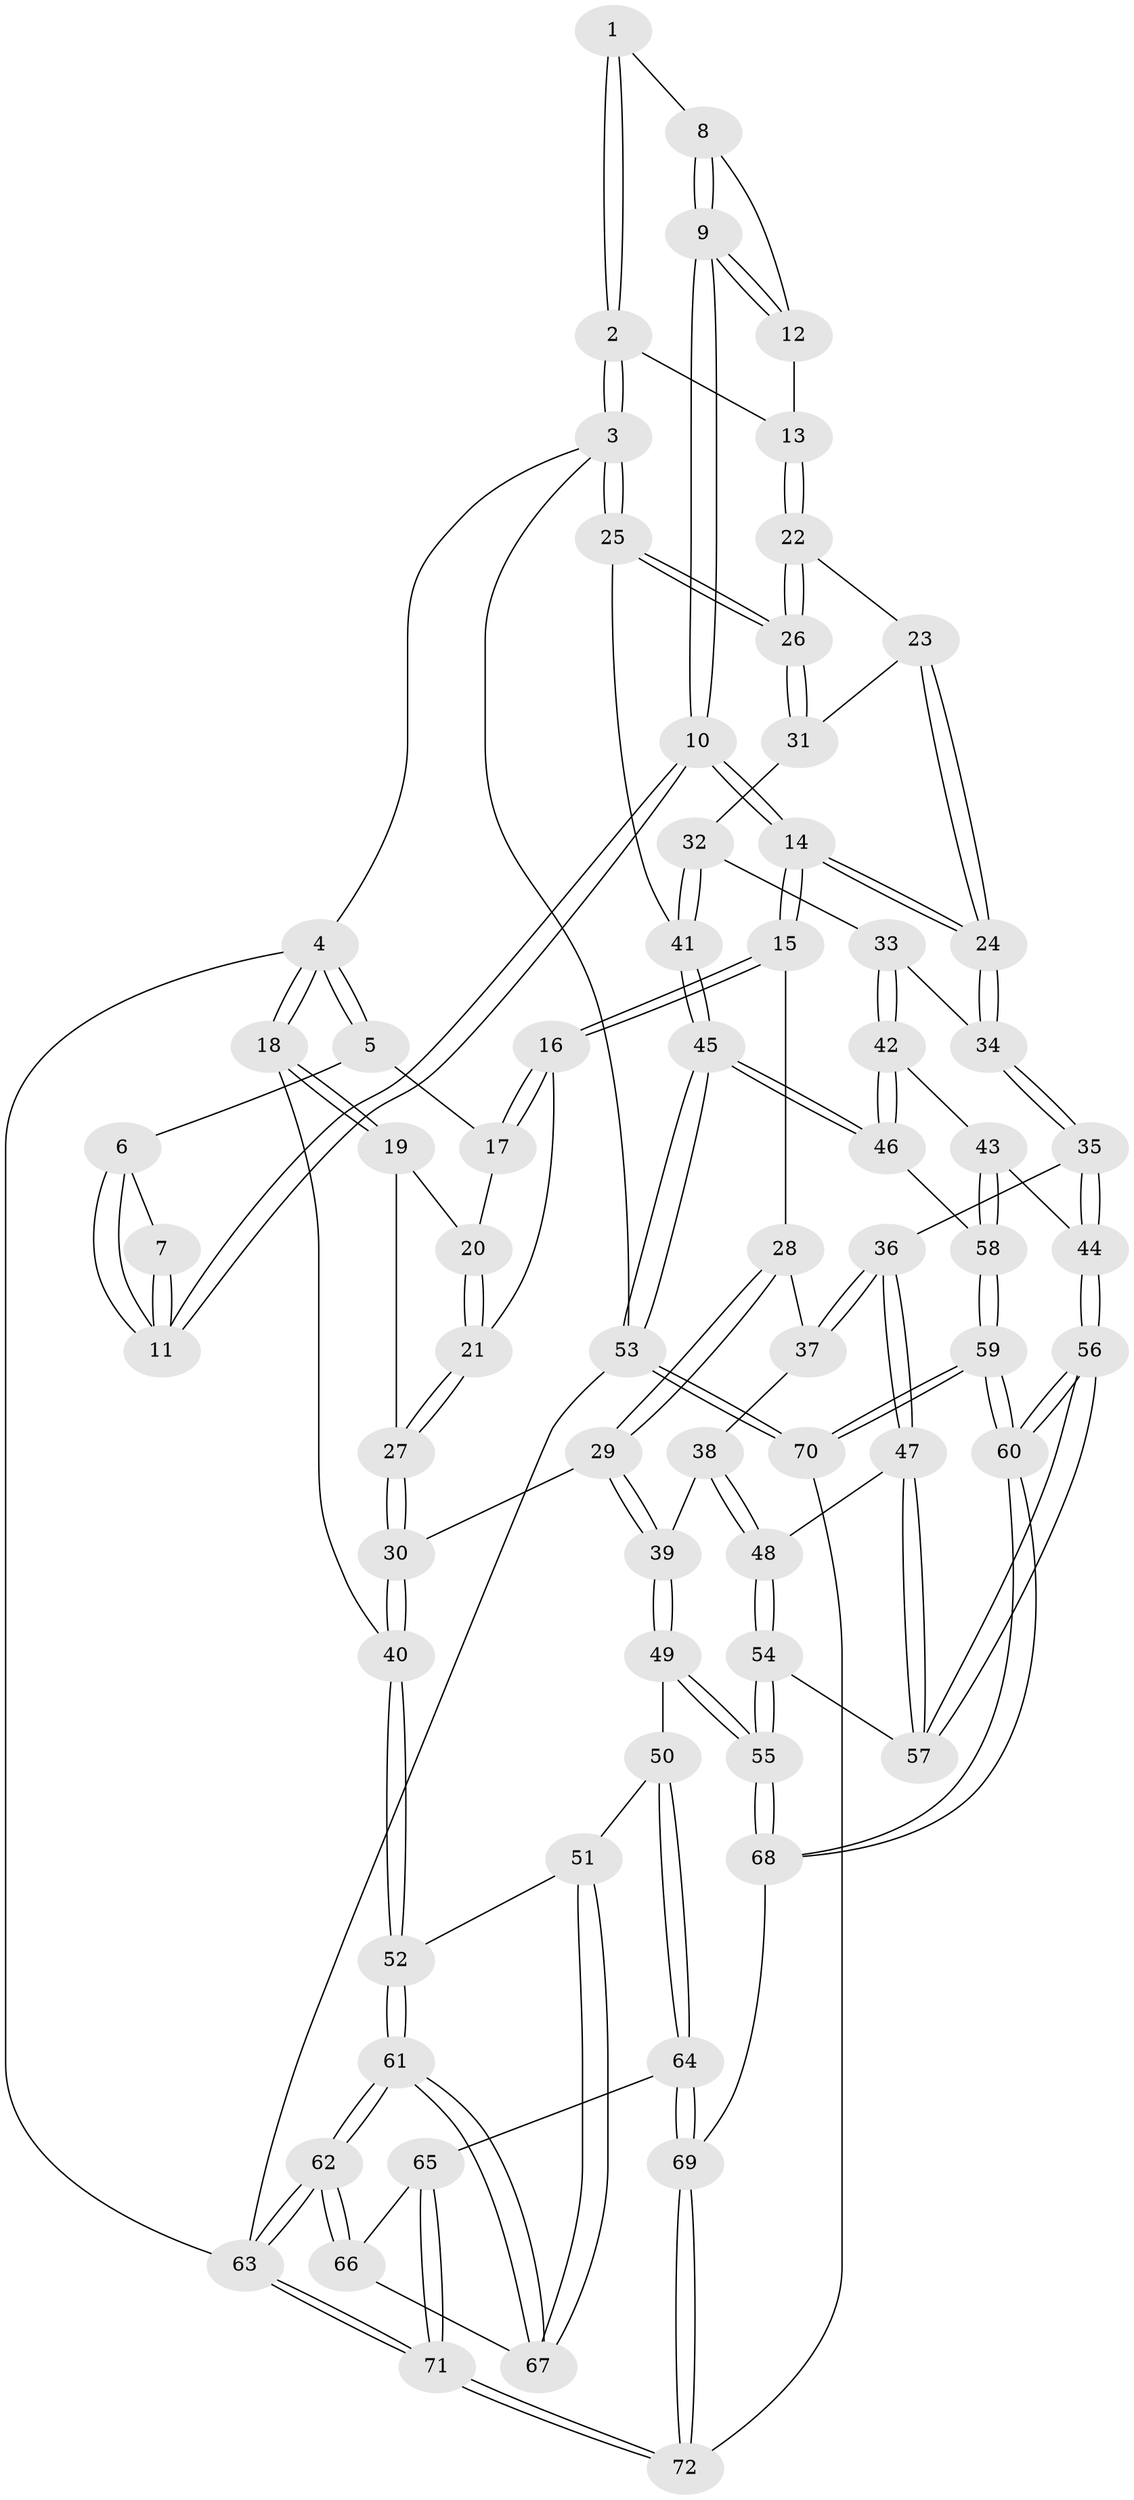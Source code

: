 // coarse degree distribution, {3: 0.09302325581395349, 6: 0.16279069767441862, 4: 0.4418604651162791, 1: 0.023255813953488372, 2: 0.023255813953488372, 5: 0.2558139534883721}
// Generated by graph-tools (version 1.1) at 2025/24/03/03/25 07:24:36]
// undirected, 72 vertices, 177 edges
graph export_dot {
graph [start="1"]
  node [color=gray90,style=filled];
  1 [pos="+0.7573844460743563+0"];
  2 [pos="+1+0"];
  3 [pos="+1+0"];
  4 [pos="+0+0"];
  5 [pos="+0.3232634772577767+0"];
  6 [pos="+0.38285050424679024+0"];
  7 [pos="+0.697387124181306+0"];
  8 [pos="+0.7817624134154736+0.02050421671115915"];
  9 [pos="+0.6483912698364086+0.1605592582897227"];
  10 [pos="+0.6224929802702184+0.17642895183645843"];
  11 [pos="+0.6205857678955203+0.1697451148127082"];
  12 [pos="+0.8661818418564917+0.1419608057966717"];
  13 [pos="+0.878888758620001+0.1524401862448847"];
  14 [pos="+0.6020960024631483+0.24173755244758197"];
  15 [pos="+0.4339408746263401+0.22405306973430691"];
  16 [pos="+0.38519018799008214+0.1624092904666105"];
  17 [pos="+0.30941253410546044+0"];
  18 [pos="+0+0.12465595865727888"];
  19 [pos="+0+0.16017382788021803"];
  20 [pos="+0.200614110790611+0.017132078838806273"];
  21 [pos="+0.19958353591821013+0.2510954627246876"];
  22 [pos="+0.8856398542484846+0.1689875499705609"];
  23 [pos="+0.8382338167815607+0.25317393764849727"];
  24 [pos="+0.6754134935185856+0.3585147644879372"];
  25 [pos="+1+0.25103741363444465"];
  26 [pos="+1+0.2495626858243572"];
  27 [pos="+0.15687038977222972+0.31554614810121784"];
  28 [pos="+0.41353397515094026+0.26253883026463465"];
  29 [pos="+0.18592657820350805+0.4361588769324659"];
  30 [pos="+0.17890805488687805+0.43180689702995995"];
  31 [pos="+0.9080809625964635+0.317562732110279"];
  32 [pos="+0.9266688034334649+0.4403702550752833"];
  33 [pos="+0.8783451667797968+0.4751922407915072"];
  34 [pos="+0.675998158176578+0.38657918080353143"];
  35 [pos="+0.5996590404620787+0.5064973757399782"];
  36 [pos="+0.5927049434160216+0.5090050415809478"];
  37 [pos="+0.42901753628019046+0.36601247438401896"];
  38 [pos="+0.3192382593712413+0.4978624829475502"];
  39 [pos="+0.22253780180390415+0.4822881529747865"];
  40 [pos="+0+0.527082091865155"];
  41 [pos="+1+0.36893736187250253"];
  42 [pos="+0.8888489007987506+0.5359535162736758"];
  43 [pos="+0.7556005993733794+0.6620198483125521"];
  44 [pos="+0.71760511107216+0.6601743488151315"];
  45 [pos="+1+0.6996685226738546"];
  46 [pos="+1+0.6912710627502199"];
  47 [pos="+0.5712896002350631+0.5218519011644736"];
  48 [pos="+0.45618344629913715+0.5541899857144407"];
  49 [pos="+0.20542918298613008+0.6791120358361935"];
  50 [pos="+0.18321405055141515+0.6966567162346069"];
  51 [pos="+0.14322011714118513+0.7065198750152737"];
  52 [pos="+0+0.5391148539719083"];
  53 [pos="+1+1"];
  54 [pos="+0.4066236266374032+0.7113940429945295"];
  55 [pos="+0.3474477472895769+0.7555170607315166"];
  56 [pos="+0.6254977948200567+0.878548867239167"];
  57 [pos="+0.5442849037424173+0.7672251305606063"];
  58 [pos="+0.9008248086766052+0.761353375593095"];
  59 [pos="+0.7412583895371975+1"];
  60 [pos="+0.6307210864003219+0.9390309546821122"];
  61 [pos="+0+0.7374580208896504"];
  62 [pos="+0+1"];
  63 [pos="+0+1"];
  64 [pos="+0.18886931797722611+0.8695229777289327"];
  65 [pos="+0.13214590414671432+0.8883993517303593"];
  66 [pos="+0.07818489831024421+0.8757558737874673"];
  67 [pos="+0.07481481192133231+0.7744482782849282"];
  68 [pos="+0.35608969677065266+0.8656454983789521"];
  69 [pos="+0.298218700456956+0.9271430652553356"];
  70 [pos="+0.7454858776966897+1"];
  71 [pos="+0.1714134495748052+1"];
  72 [pos="+0.25485567820866895+1"];
  1 -- 2;
  1 -- 2;
  1 -- 8;
  2 -- 3;
  2 -- 3;
  2 -- 13;
  3 -- 4;
  3 -- 25;
  3 -- 25;
  3 -- 53;
  4 -- 5;
  4 -- 5;
  4 -- 18;
  4 -- 18;
  4 -- 63;
  5 -- 6;
  5 -- 17;
  6 -- 7;
  6 -- 11;
  6 -- 11;
  7 -- 11;
  7 -- 11;
  8 -- 9;
  8 -- 9;
  8 -- 12;
  9 -- 10;
  9 -- 10;
  9 -- 12;
  9 -- 12;
  10 -- 11;
  10 -- 11;
  10 -- 14;
  10 -- 14;
  12 -- 13;
  13 -- 22;
  13 -- 22;
  14 -- 15;
  14 -- 15;
  14 -- 24;
  14 -- 24;
  15 -- 16;
  15 -- 16;
  15 -- 28;
  16 -- 17;
  16 -- 17;
  16 -- 21;
  17 -- 20;
  18 -- 19;
  18 -- 19;
  18 -- 40;
  19 -- 20;
  19 -- 27;
  20 -- 21;
  20 -- 21;
  21 -- 27;
  21 -- 27;
  22 -- 23;
  22 -- 26;
  22 -- 26;
  23 -- 24;
  23 -- 24;
  23 -- 31;
  24 -- 34;
  24 -- 34;
  25 -- 26;
  25 -- 26;
  25 -- 41;
  26 -- 31;
  26 -- 31;
  27 -- 30;
  27 -- 30;
  28 -- 29;
  28 -- 29;
  28 -- 37;
  29 -- 30;
  29 -- 39;
  29 -- 39;
  30 -- 40;
  30 -- 40;
  31 -- 32;
  32 -- 33;
  32 -- 41;
  32 -- 41;
  33 -- 34;
  33 -- 42;
  33 -- 42;
  34 -- 35;
  34 -- 35;
  35 -- 36;
  35 -- 44;
  35 -- 44;
  36 -- 37;
  36 -- 37;
  36 -- 47;
  36 -- 47;
  37 -- 38;
  38 -- 39;
  38 -- 48;
  38 -- 48;
  39 -- 49;
  39 -- 49;
  40 -- 52;
  40 -- 52;
  41 -- 45;
  41 -- 45;
  42 -- 43;
  42 -- 46;
  42 -- 46;
  43 -- 44;
  43 -- 58;
  43 -- 58;
  44 -- 56;
  44 -- 56;
  45 -- 46;
  45 -- 46;
  45 -- 53;
  45 -- 53;
  46 -- 58;
  47 -- 48;
  47 -- 57;
  47 -- 57;
  48 -- 54;
  48 -- 54;
  49 -- 50;
  49 -- 55;
  49 -- 55;
  50 -- 51;
  50 -- 64;
  50 -- 64;
  51 -- 52;
  51 -- 67;
  51 -- 67;
  52 -- 61;
  52 -- 61;
  53 -- 70;
  53 -- 70;
  53 -- 63;
  54 -- 55;
  54 -- 55;
  54 -- 57;
  55 -- 68;
  55 -- 68;
  56 -- 57;
  56 -- 57;
  56 -- 60;
  56 -- 60;
  58 -- 59;
  58 -- 59;
  59 -- 60;
  59 -- 60;
  59 -- 70;
  59 -- 70;
  60 -- 68;
  60 -- 68;
  61 -- 62;
  61 -- 62;
  61 -- 67;
  61 -- 67;
  62 -- 63;
  62 -- 63;
  62 -- 66;
  62 -- 66;
  63 -- 71;
  63 -- 71;
  64 -- 65;
  64 -- 69;
  64 -- 69;
  65 -- 66;
  65 -- 71;
  65 -- 71;
  66 -- 67;
  68 -- 69;
  69 -- 72;
  69 -- 72;
  70 -- 72;
  71 -- 72;
  71 -- 72;
}
